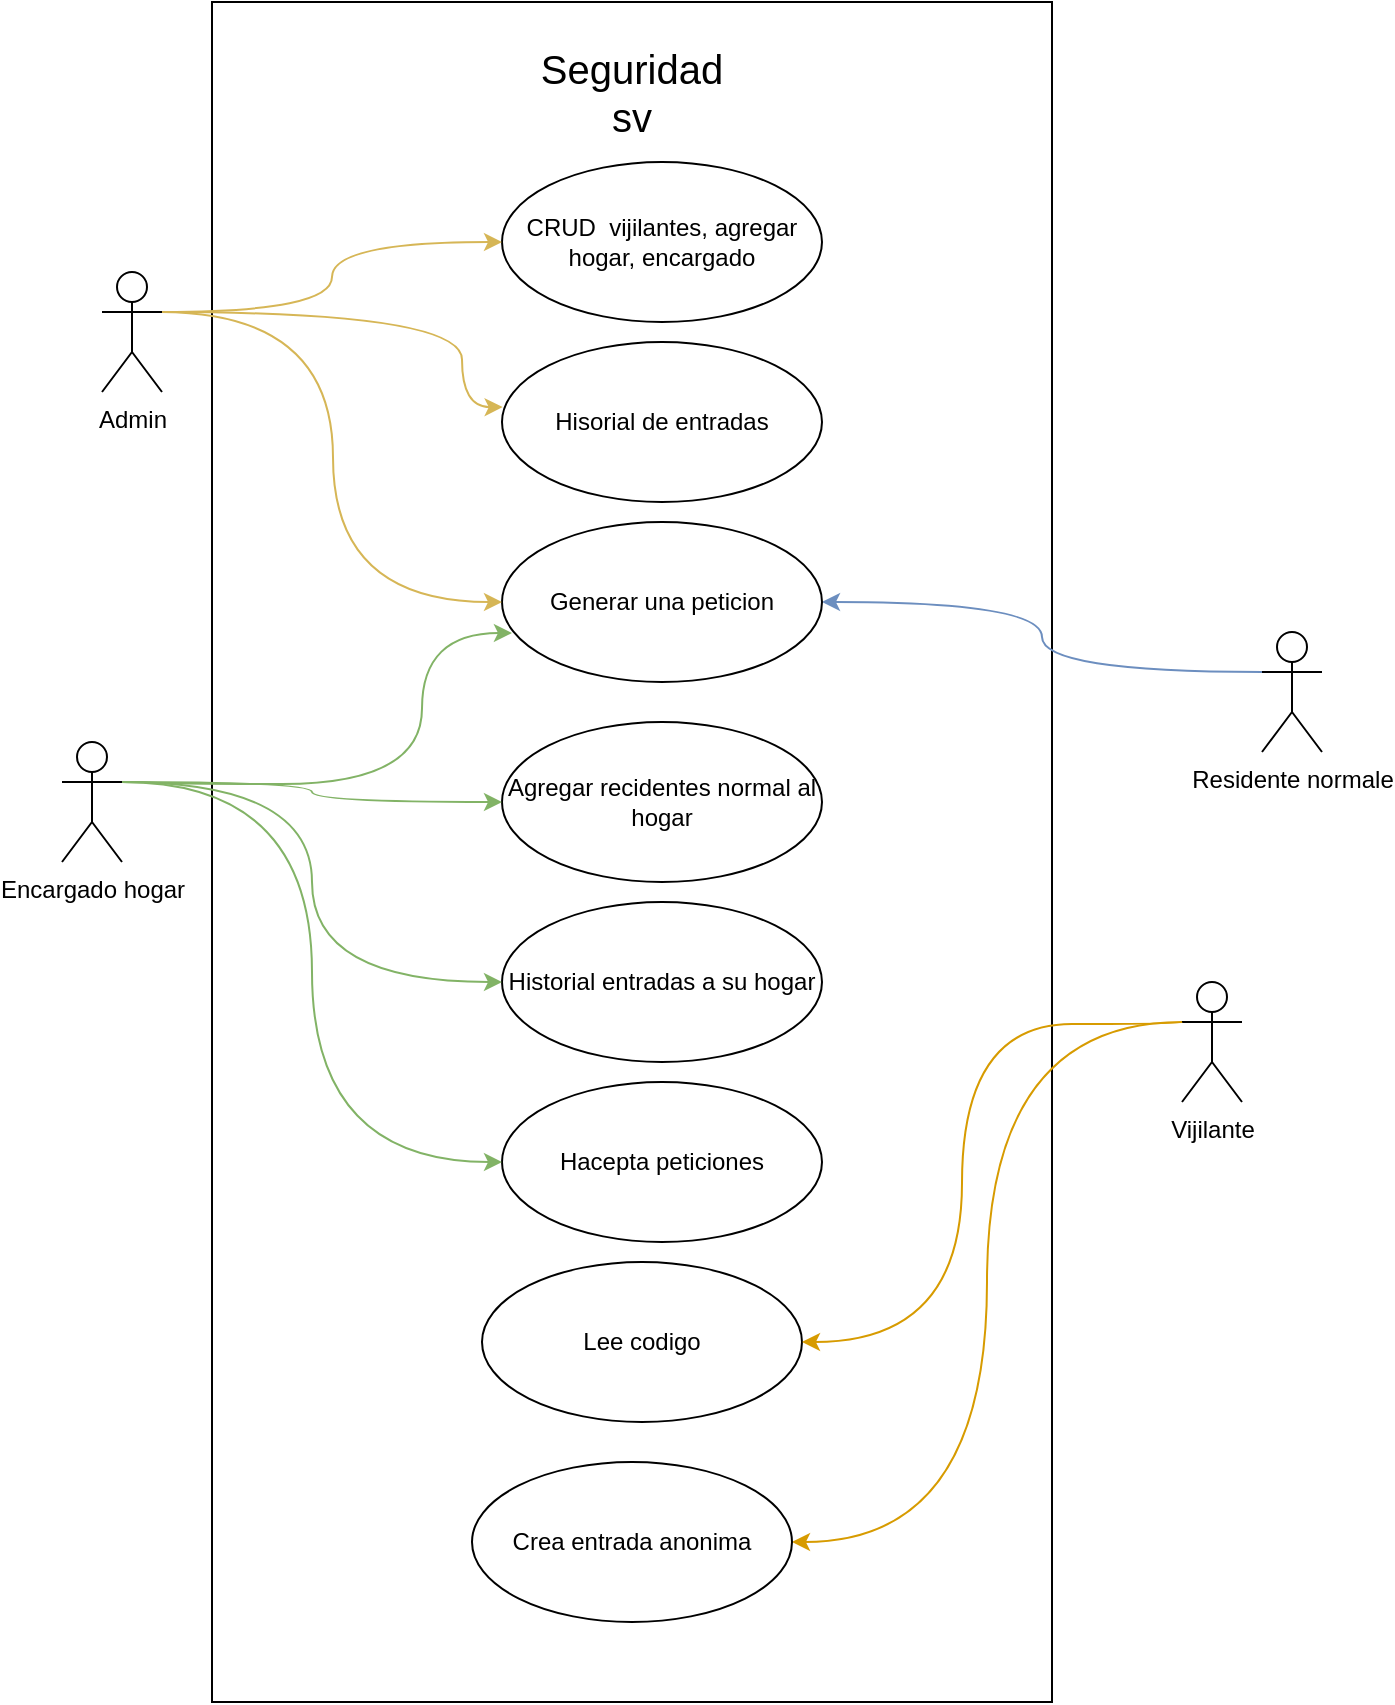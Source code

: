 <mxfile version="24.2.5" type="device">
  <diagram name="Page-1" id="qzKxs13KKEXNRuvnxmGZ">
    <mxGraphModel dx="989" dy="1623" grid="1" gridSize="10" guides="1" tooltips="1" connect="1" arrows="1" fold="1" page="1" pageScale="1" pageWidth="850" pageHeight="1100" math="0" shadow="0">
      <root>
        <mxCell id="0" />
        <mxCell id="1" parent="0" />
        <mxCell id="rr90imxMItdPGlIV6I_6-11" value="" style="rounded=0;whiteSpace=wrap;html=1;direction=south;" vertex="1" parent="1">
          <mxGeometry x="145" y="-40" width="420" height="850" as="geometry" />
        </mxCell>
        <mxCell id="rr90imxMItdPGlIV6I_6-1" value="Admin" style="shape=umlActor;verticalLabelPosition=bottom;verticalAlign=top;html=1;outlineConnect=0;" vertex="1" parent="1">
          <mxGeometry x="90" y="95" width="30" height="60" as="geometry" />
        </mxCell>
        <mxCell id="rr90imxMItdPGlIV6I_6-3" value="CRUD&amp;nbsp; vijilantes, agregar hogar, encargado" style="ellipse;whiteSpace=wrap;html=1;" vertex="1" parent="1">
          <mxGeometry x="290" y="40" width="160" height="80" as="geometry" />
        </mxCell>
        <mxCell id="rr90imxMItdPGlIV6I_6-4" value="Hisorial de entradas" style="ellipse;whiteSpace=wrap;html=1;" vertex="1" parent="1">
          <mxGeometry x="290" y="130" width="160" height="80" as="geometry" />
        </mxCell>
        <mxCell id="rr90imxMItdPGlIV6I_6-8" style="edgeStyle=orthogonalEdgeStyle;rounded=0;orthogonalLoop=1;jettySize=auto;html=1;exitX=1;exitY=0.333;exitDx=0;exitDy=0;exitPerimeter=0;curved=1;fillColor=#fff2cc;strokeColor=#d6b656;" edge="1" parent="1" source="rr90imxMItdPGlIV6I_6-1" target="rr90imxMItdPGlIV6I_6-3">
          <mxGeometry relative="1" as="geometry">
            <mxPoint x="123" y="111" as="sourcePoint" />
            <mxPoint x="300" y="15" as="targetPoint" />
          </mxGeometry>
        </mxCell>
        <mxCell id="rr90imxMItdPGlIV6I_6-9" style="edgeStyle=orthogonalEdgeStyle;rounded=0;orthogonalLoop=1;jettySize=auto;html=1;curved=1;entryX=0.002;entryY=0.407;entryDx=0;entryDy=0;entryPerimeter=0;fillColor=#fff2cc;strokeColor=#d6b656;" edge="1" parent="1" target="rr90imxMItdPGlIV6I_6-4">
          <mxGeometry relative="1" as="geometry">
            <mxPoint x="120" y="115" as="sourcePoint" />
            <mxPoint x="300" y="90" as="targetPoint" />
            <Array as="points">
              <mxPoint x="270" y="115" />
              <mxPoint x="270" y="163" />
            </Array>
          </mxGeometry>
        </mxCell>
        <mxCell id="rr90imxMItdPGlIV6I_6-12" value="&lt;font style=&quot;font-size: 20px;&quot;&gt;Seguridad sv&lt;/font&gt;" style="text;html=1;align=center;verticalAlign=middle;whiteSpace=wrap;rounded=0;strokeWidth=23;arcSize=20;" vertex="1" parent="1">
          <mxGeometry x="300" y="-10" width="110" height="30" as="geometry" />
        </mxCell>
        <mxCell id="rr90imxMItdPGlIV6I_6-17" style="edgeStyle=orthogonalEdgeStyle;rounded=0;orthogonalLoop=1;jettySize=auto;html=1;exitX=0;exitY=0.333;exitDx=0;exitDy=0;exitPerimeter=0;curved=1;fillColor=#dae8fc;strokeColor=#6c8ebf;" edge="1" parent="1" source="rr90imxMItdPGlIV6I_6-14" target="rr90imxMItdPGlIV6I_6-16">
          <mxGeometry relative="1" as="geometry" />
        </mxCell>
        <mxCell id="rr90imxMItdPGlIV6I_6-14" value="Residente normale" style="shape=umlActor;verticalLabelPosition=bottom;verticalAlign=top;html=1;outlineConnect=0;" vertex="1" parent="1">
          <mxGeometry x="670" y="275" width="30" height="60" as="geometry" />
        </mxCell>
        <mxCell id="rr90imxMItdPGlIV6I_6-16" value="Generar una peticion" style="ellipse;whiteSpace=wrap;html=1;" vertex="1" parent="1">
          <mxGeometry x="290" y="220" width="160" height="80" as="geometry" />
        </mxCell>
        <mxCell id="rr90imxMItdPGlIV6I_6-18" style="edgeStyle=orthogonalEdgeStyle;rounded=0;orthogonalLoop=1;jettySize=auto;html=1;curved=1;fillColor=#fff2cc;strokeColor=#d6b656;entryX=0;entryY=0.5;entryDx=0;entryDy=0;" edge="1" parent="1" target="rr90imxMItdPGlIV6I_6-16">
          <mxGeometry relative="1" as="geometry">
            <mxPoint x="120" y="115" as="sourcePoint" />
            <mxPoint x="300" y="265" as="targetPoint" />
            <Array as="points" />
          </mxGeometry>
        </mxCell>
        <mxCell id="rr90imxMItdPGlIV6I_6-21" value="Agregar recidentes normal al hogar" style="ellipse;whiteSpace=wrap;html=1;" vertex="1" parent="1">
          <mxGeometry x="290" y="320" width="160" height="80" as="geometry" />
        </mxCell>
        <mxCell id="rr90imxMItdPGlIV6I_6-27" style="edgeStyle=orthogonalEdgeStyle;rounded=0;orthogonalLoop=1;jettySize=auto;html=1;exitX=1;exitY=0.333;exitDx=0;exitDy=0;exitPerimeter=0;entryX=0;entryY=0.5;entryDx=0;entryDy=0;curved=1;fillColor=#d5e8d4;strokeColor=#82b366;" edge="1" parent="1" source="rr90imxMItdPGlIV6I_6-24" target="rr90imxMItdPGlIV6I_6-21">
          <mxGeometry relative="1" as="geometry" />
        </mxCell>
        <mxCell id="rr90imxMItdPGlIV6I_6-24" value="Encargado hogar" style="shape=umlActor;verticalLabelPosition=bottom;verticalAlign=top;html=1;outlineConnect=0;" vertex="1" parent="1">
          <mxGeometry x="70" y="330" width="30" height="60" as="geometry" />
        </mxCell>
        <mxCell id="rr90imxMItdPGlIV6I_6-28" style="edgeStyle=orthogonalEdgeStyle;rounded=0;orthogonalLoop=1;jettySize=auto;html=1;curved=1;fillColor=#d5e8d4;strokeColor=#82b366;entryX=0.031;entryY=0.694;entryDx=0;entryDy=0;entryPerimeter=0;" edge="1" parent="1" target="rr90imxMItdPGlIV6I_6-16">
          <mxGeometry relative="1" as="geometry">
            <mxPoint x="110" y="350" as="sourcePoint" />
            <mxPoint x="290" y="360" as="targetPoint" />
            <Array as="points">
              <mxPoint x="250" y="351" />
              <mxPoint x="250" y="276" />
            </Array>
          </mxGeometry>
        </mxCell>
        <mxCell id="rr90imxMItdPGlIV6I_6-32" value="Historial entradas a su hogar" style="ellipse;whiteSpace=wrap;html=1;" vertex="1" parent="1">
          <mxGeometry x="290" y="410" width="160" height="80" as="geometry" />
        </mxCell>
        <mxCell id="rr90imxMItdPGlIV6I_6-33" style="edgeStyle=orthogonalEdgeStyle;rounded=0;orthogonalLoop=1;jettySize=auto;html=1;exitX=1;exitY=0.333;exitDx=0;exitDy=0;exitPerimeter=0;entryX=0;entryY=0.5;entryDx=0;entryDy=0;curved=1;fillColor=#d5e8d4;strokeColor=#82b366;" edge="1" parent="1" source="rr90imxMItdPGlIV6I_6-24" target="rr90imxMItdPGlIV6I_6-32">
          <mxGeometry relative="1" as="geometry">
            <mxPoint x="110" y="360" as="sourcePoint" />
            <mxPoint x="300" y="460" as="targetPoint" />
          </mxGeometry>
        </mxCell>
        <mxCell id="rr90imxMItdPGlIV6I_6-35" value="Hacepta peticiones" style="ellipse;whiteSpace=wrap;html=1;" vertex="1" parent="1">
          <mxGeometry x="290" y="500" width="160" height="80" as="geometry" />
        </mxCell>
        <mxCell id="rr90imxMItdPGlIV6I_6-36" style="edgeStyle=orthogonalEdgeStyle;rounded=0;orthogonalLoop=1;jettySize=auto;html=1;exitX=1;exitY=0.333;exitDx=0;exitDy=0;exitPerimeter=0;entryX=0;entryY=0.5;entryDx=0;entryDy=0;curved=1;fillColor=#d5e8d4;strokeColor=#82b366;" edge="1" parent="1" source="rr90imxMItdPGlIV6I_6-24" target="rr90imxMItdPGlIV6I_6-35">
          <mxGeometry relative="1" as="geometry">
            <mxPoint x="110" y="360" as="sourcePoint" />
            <mxPoint x="300" y="460" as="targetPoint" />
          </mxGeometry>
        </mxCell>
        <mxCell id="rr90imxMItdPGlIV6I_6-42" style="edgeStyle=orthogonalEdgeStyle;rounded=0;orthogonalLoop=1;jettySize=auto;html=1;exitX=0;exitY=0.333;exitDx=0;exitDy=0;exitPerimeter=0;entryX=1;entryY=0.5;entryDx=0;entryDy=0;fillColor=#ffe6cc;strokeColor=#d79b00;curved=1;" edge="1" parent="1" source="rr90imxMItdPGlIV6I_6-37" target="rr90imxMItdPGlIV6I_6-41">
          <mxGeometry relative="1" as="geometry" />
        </mxCell>
        <mxCell id="rr90imxMItdPGlIV6I_6-37" value="Vijilante" style="shape=umlActor;verticalLabelPosition=bottom;verticalAlign=top;html=1;outlineConnect=0;" vertex="1" parent="1">
          <mxGeometry x="630" y="450" width="30" height="60" as="geometry" />
        </mxCell>
        <mxCell id="rr90imxMItdPGlIV6I_6-40" value="Lee codigo" style="ellipse;whiteSpace=wrap;html=1;" vertex="1" parent="1">
          <mxGeometry x="280" y="590" width="160" height="80" as="geometry" />
        </mxCell>
        <mxCell id="rr90imxMItdPGlIV6I_6-41" value="Crea entrada anonima" style="ellipse;whiteSpace=wrap;html=1;" vertex="1" parent="1">
          <mxGeometry x="275" y="690" width="160" height="80" as="geometry" />
        </mxCell>
        <mxCell id="rr90imxMItdPGlIV6I_6-43" style="edgeStyle=orthogonalEdgeStyle;rounded=0;orthogonalLoop=1;jettySize=auto;html=1;entryX=1;entryY=0.5;entryDx=0;entryDy=0;fillColor=#ffe6cc;strokeColor=#d79b00;curved=1;" edge="1" parent="1" target="rr90imxMItdPGlIV6I_6-40">
          <mxGeometry relative="1" as="geometry">
            <mxPoint x="630" y="470" as="sourcePoint" />
            <mxPoint x="445" y="740" as="targetPoint" />
            <Array as="points">
              <mxPoint x="630" y="471" />
              <mxPoint x="520" y="471" />
              <mxPoint x="520" y="630" />
            </Array>
          </mxGeometry>
        </mxCell>
      </root>
    </mxGraphModel>
  </diagram>
</mxfile>
